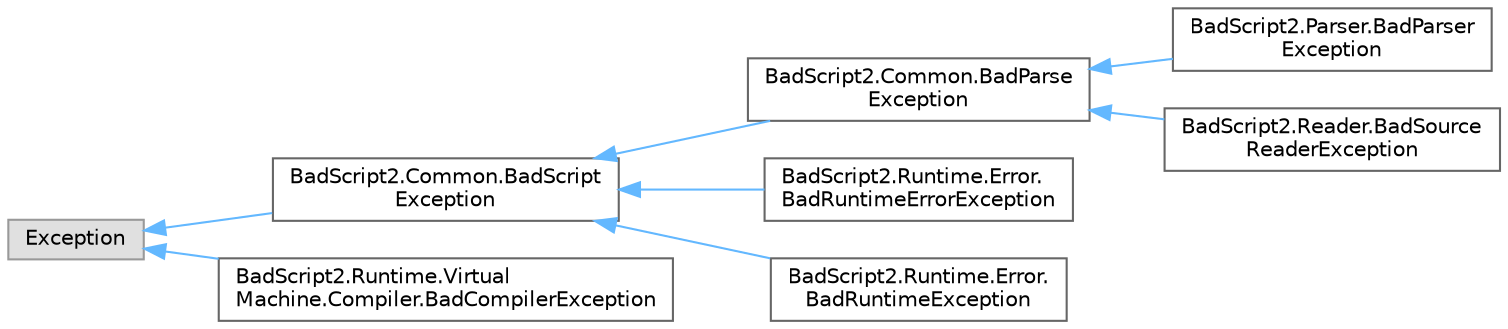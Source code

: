 digraph "Graphical Class Hierarchy"
{
 // LATEX_PDF_SIZE
  bgcolor="transparent";
  edge [fontname=Helvetica,fontsize=10,labelfontname=Helvetica,labelfontsize=10];
  node [fontname=Helvetica,fontsize=10,shape=box,height=0.2,width=0.4];
  rankdir="LR";
  Node0 [id="Node000000",label="Exception",height=0.2,width=0.4,color="grey60", fillcolor="#E0E0E0", style="filled",tooltip=" "];
  Node0 -> Node1 [id="edge288_Node000000_Node000001",dir="back",color="steelblue1",style="solid",tooltip=" "];
  Node1 [id="Node000001",label="BadScript2.Common.BadScript\lException",height=0.2,width=0.4,color="grey40", fillcolor="white", style="filled",URL="$class_bad_script2_1_1_common_1_1_bad_script_exception.html",tooltip=" "];
  Node1 -> Node2 [id="edge289_Node000001_Node000002",dir="back",color="steelblue1",style="solid",tooltip=" "];
  Node2 [id="Node000002",label="BadScript2.Common.BadParse\lException",height=0.2,width=0.4,color="grey40", fillcolor="white", style="filled",URL="$class_bad_script2_1_1_common_1_1_bad_parse_exception.html",tooltip="Base Class for all BadScript Parser Exceptions."];
  Node2 -> Node3 [id="edge290_Node000002_Node000003",dir="back",color="steelblue1",style="solid",tooltip=" "];
  Node3 [id="Node000003",label="BadScript2.Parser.BadParser\lException",height=0.2,width=0.4,color="grey40", fillcolor="white", style="filled",URL="$class_bad_script2_1_1_parser_1_1_bad_parser_exception.html",tooltip="Gets Raised when a Parser Error occurs."];
  Node2 -> Node4 [id="edge291_Node000002_Node000004",dir="back",color="steelblue1",style="solid",tooltip=" "];
  Node4 [id="Node000004",label="BadScript2.Reader.BadSource\lReaderException",height=0.2,width=0.4,color="grey40", fillcolor="white", style="filled",URL="$class_bad_script2_1_1_reader_1_1_bad_source_reader_exception.html",tooltip="Gets Raised if the Reader encounters an Error."];
  Node1 -> Node5 [id="edge292_Node000001_Node000005",dir="back",color="steelblue1",style="solid",tooltip=" "];
  Node5 [id="Node000005",label="BadScript2.Runtime.Error.\lBadRuntimeErrorException",height=0.2,width=0.4,color="grey40", fillcolor="white", style="filled",URL="$class_bad_script2_1_1_runtime_1_1_error_1_1_bad_runtime_error_exception.html",tooltip="Gets thrown if the runtime encounters an error."];
  Node1 -> Node6 [id="edge293_Node000001_Node000006",dir="back",color="steelblue1",style="solid",tooltip=" "];
  Node6 [id="Node000006",label="BadScript2.Runtime.Error.\lBadRuntimeException",height=0.2,width=0.4,color="grey40", fillcolor="white", style="filled",URL="$class_bad_script2_1_1_runtime_1_1_error_1_1_bad_runtime_exception.html",tooltip="Gets thrown by the runtime."];
  Node0 -> Node7 [id="edge294_Node000000_Node000007",dir="back",color="steelblue1",style="solid",tooltip=" "];
  Node7 [id="Node000007",label="BadScript2.Runtime.Virtual\lMachine.Compiler.BadCompilerException",height=0.2,width=0.4,color="grey40", fillcolor="white", style="filled",URL="$class_bad_script2_1_1_runtime_1_1_virtual_machine_1_1_compiler_1_1_bad_compiler_exception.html",tooltip=" "];
}
